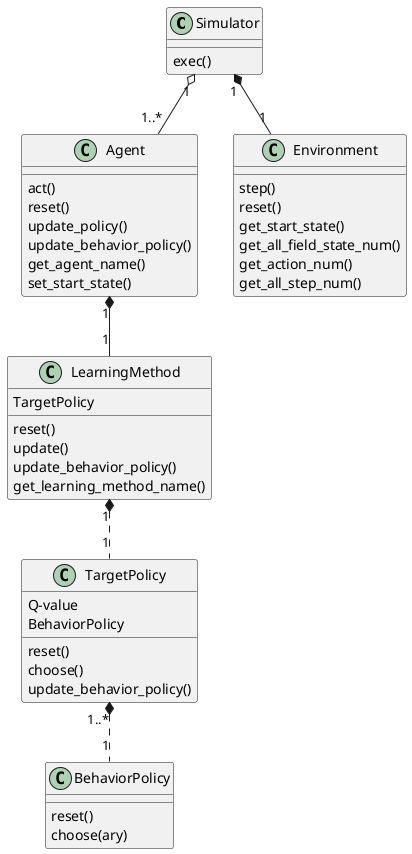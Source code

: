 @startuml
class Simulator
Simulator : exec()

class Agent
Agent : act()
Agent : reset()
Agent : update_policy()
Agent : update_behavior_policy()
Agent : get_agent_name()
Agent : set_start_state()

class Environment
Environment : step()
Environment : reset()
Environment : get_start_state()
Environment : get_all_field_state_num()
Environment : get_action_num()
Environment : get_all_step_num()

class LearningMethod
LearningMethod : TargetPolicy
LearningMethod : reset()
LearningMethod : update()
LearningMethod : update_behavior_policy()
LearningMethod : get_learning_method_name()

class BehaviorPolicy
BehaviorPolicy : reset()
BehaviorPolicy : choose(ary)

class TargetPolicy
TargetPolicy : Q-value
TargetPolicy : BehaviorPolicy
TargetPolicy : reset()
TargetPolicy : choose()
TargetPolicy : update_behavior_policy()

Simulator "1" o-- "1..*" Agent
Simulator "1" *-- "1" Environment
Agent "1" *-- "1" LearningMethod
LearningMethod "1" *.. "1" TargetPolicy
TargetPolicy "1..*" *.. "1" BehaviorPolicy
@enduml
